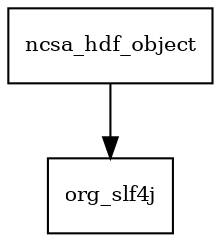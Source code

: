 digraph jarhdfobj_package_dependencies {
  node [shape = box, fontsize=10.0];
  ncsa_hdf_object -> org_slf4j;
}
